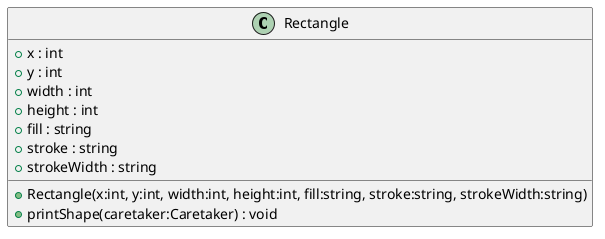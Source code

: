 @startuml
class Rectangle {
    + x : int
    + y : int
    + width : int
    + height : int
    + fill : string
    + stroke : string
    + strokeWidth : string
    + Rectangle(x:int, y:int, width:int, height:int, fill:string, stroke:string, strokeWidth:string)
    + printShape(caretaker:Caretaker) : void
}
@enduml
